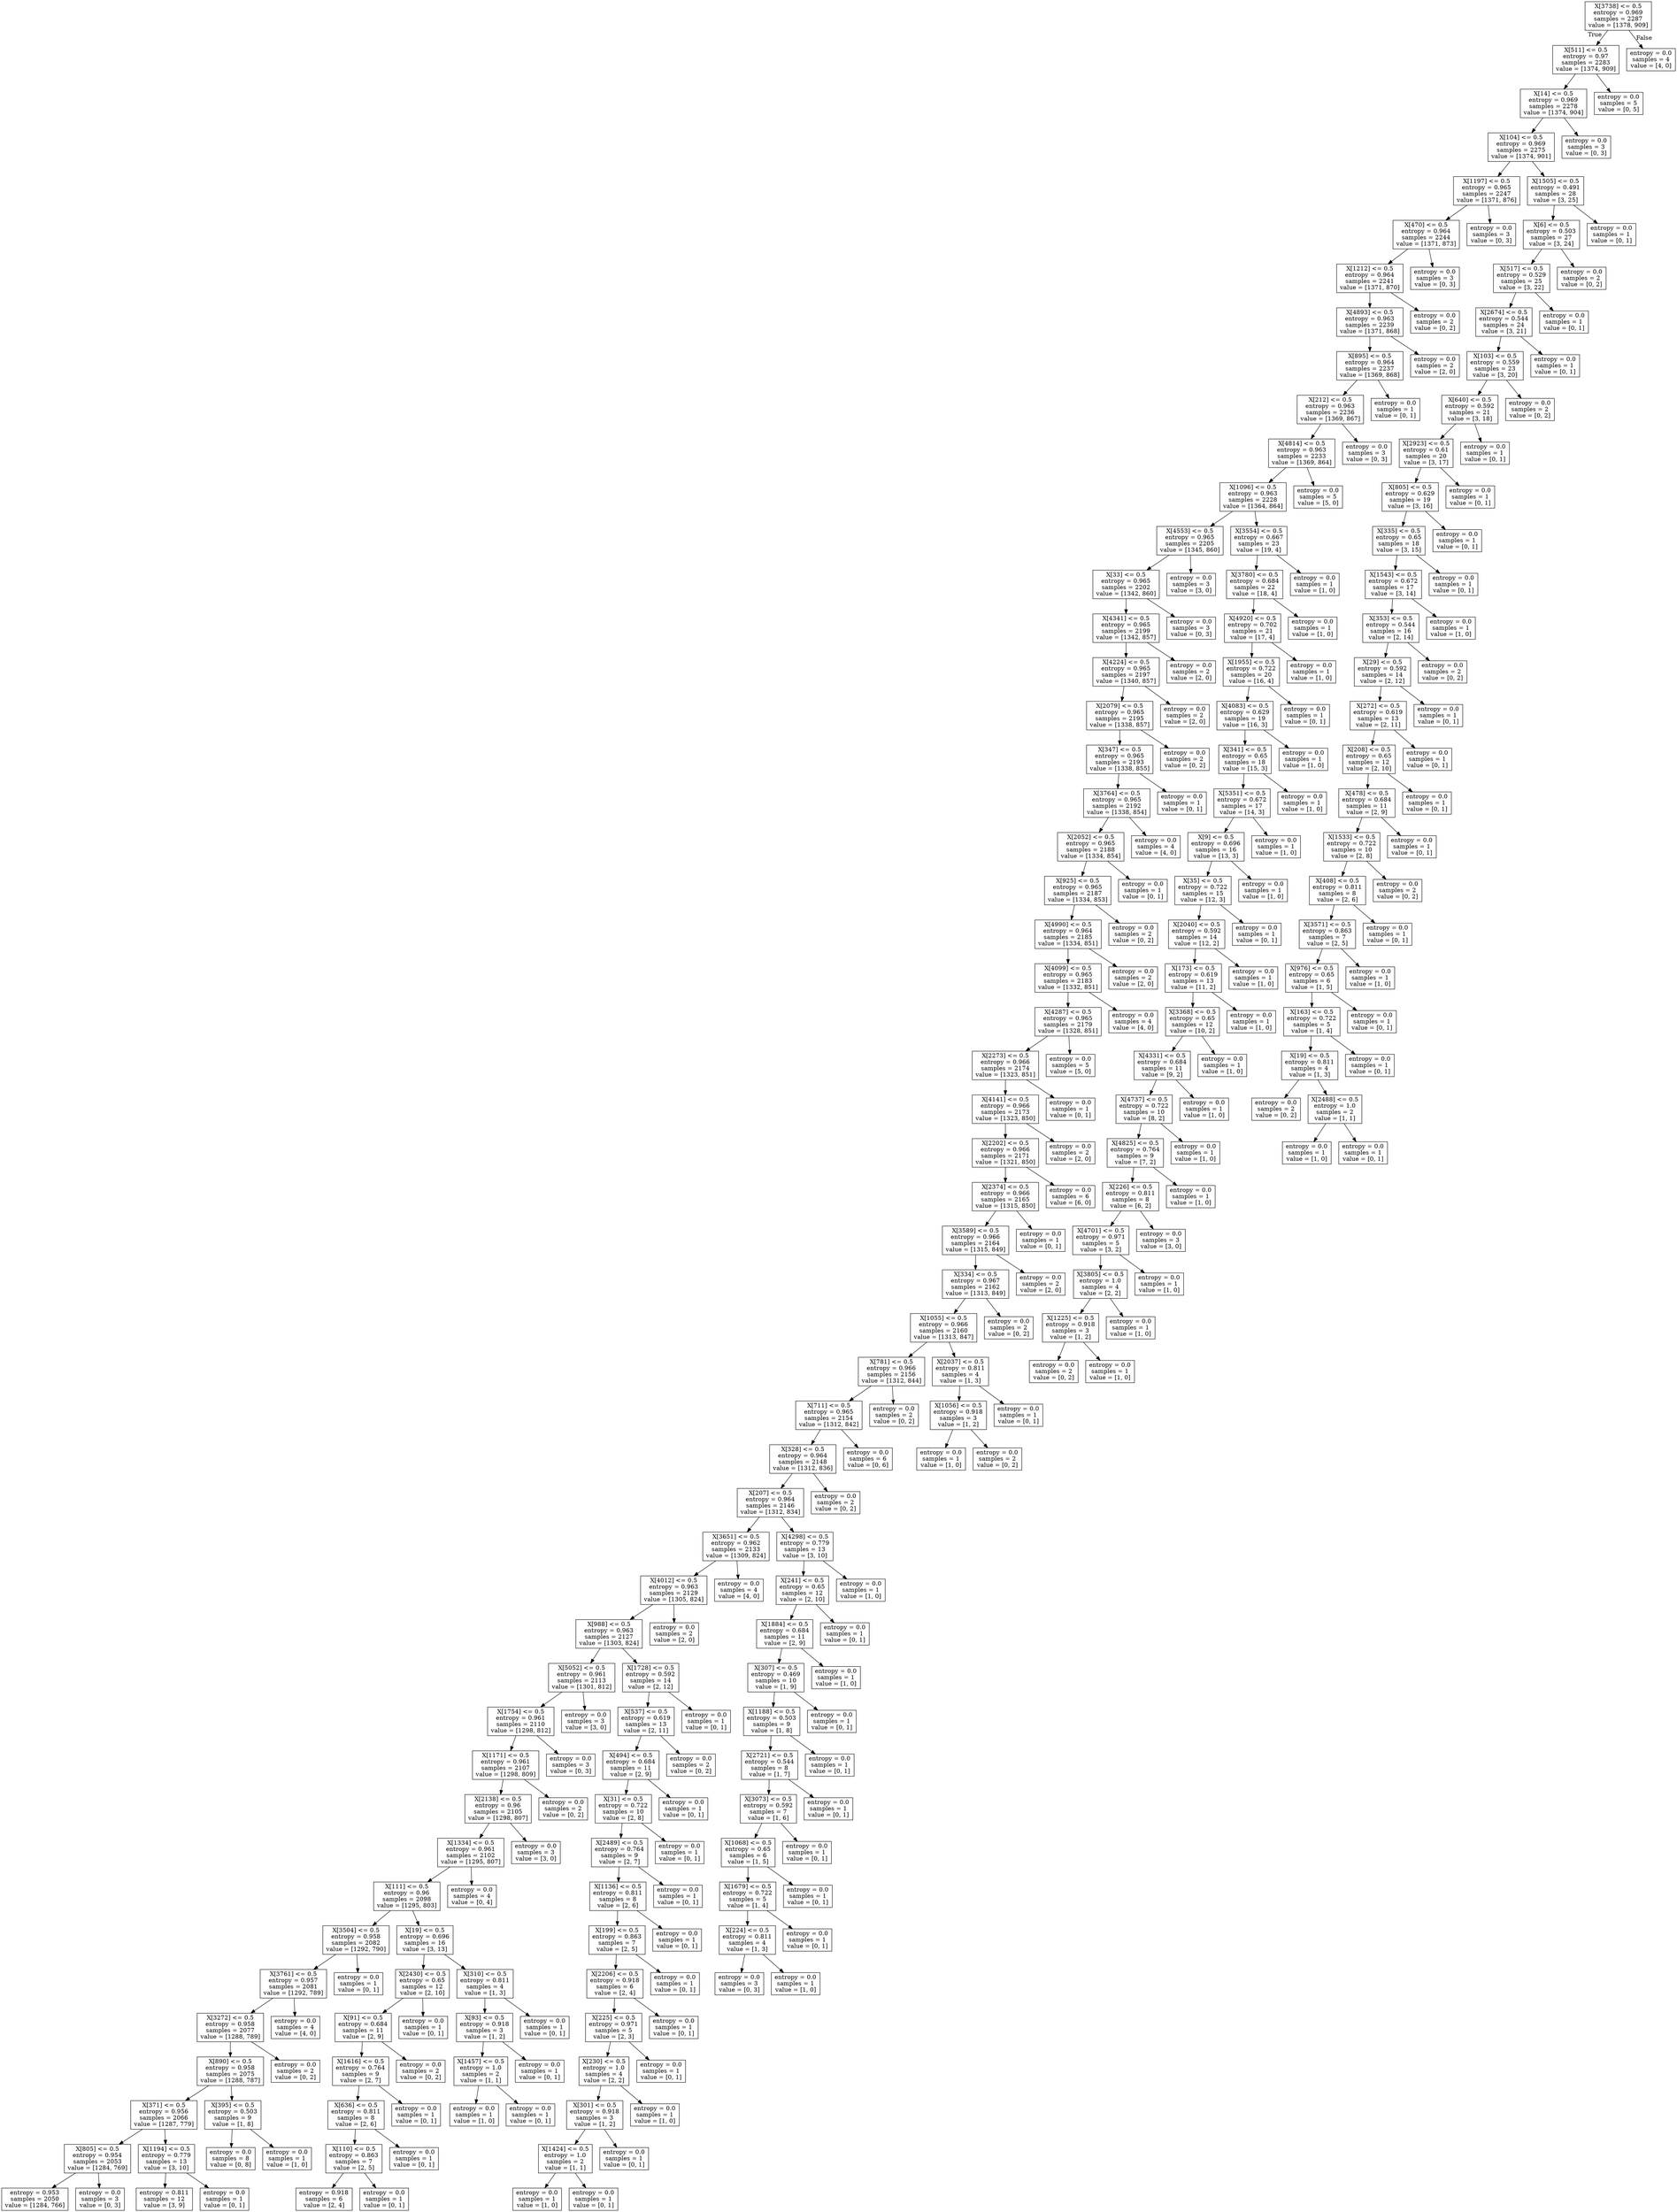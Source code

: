 digraph Tree {
node [shape=box] ;
0 [label="X[3738] <= 0.5\nentropy = 0.969\nsamples = 2287\nvalue = [1378, 909]"] ;
1 [label="X[511] <= 0.5\nentropy = 0.97\nsamples = 2283\nvalue = [1374, 909]"] ;
0 -> 1 [labeldistance=2.5, labelangle=45, headlabel="True"] ;
2 [label="X[14] <= 0.5\nentropy = 0.969\nsamples = 2278\nvalue = [1374, 904]"] ;
1 -> 2 ;
3 [label="X[104] <= 0.5\nentropy = 0.969\nsamples = 2275\nvalue = [1374, 901]"] ;
2 -> 3 ;
4 [label="X[1197] <= 0.5\nentropy = 0.965\nsamples = 2247\nvalue = [1371, 876]"] ;
3 -> 4 ;
5 [label="X[470] <= 0.5\nentropy = 0.964\nsamples = 2244\nvalue = [1371, 873]"] ;
4 -> 5 ;
6 [label="X[1212] <= 0.5\nentropy = 0.964\nsamples = 2241\nvalue = [1371, 870]"] ;
5 -> 6 ;
7 [label="X[4893] <= 0.5\nentropy = 0.963\nsamples = 2239\nvalue = [1371, 868]"] ;
6 -> 7 ;
8 [label="X[895] <= 0.5\nentropy = 0.964\nsamples = 2237\nvalue = [1369, 868]"] ;
7 -> 8 ;
9 [label="X[212] <= 0.5\nentropy = 0.963\nsamples = 2236\nvalue = [1369, 867]"] ;
8 -> 9 ;
10 [label="X[4814] <= 0.5\nentropy = 0.963\nsamples = 2233\nvalue = [1369, 864]"] ;
9 -> 10 ;
11 [label="X[1096] <= 0.5\nentropy = 0.963\nsamples = 2228\nvalue = [1364, 864]"] ;
10 -> 11 ;
12 [label="X[4553] <= 0.5\nentropy = 0.965\nsamples = 2205\nvalue = [1345, 860]"] ;
11 -> 12 ;
13 [label="X[33] <= 0.5\nentropy = 0.965\nsamples = 2202\nvalue = [1342, 860]"] ;
12 -> 13 ;
14 [label="X[4341] <= 0.5\nentropy = 0.965\nsamples = 2199\nvalue = [1342, 857]"] ;
13 -> 14 ;
15 [label="X[4224] <= 0.5\nentropy = 0.965\nsamples = 2197\nvalue = [1340, 857]"] ;
14 -> 15 ;
16 [label="X[2079] <= 0.5\nentropy = 0.965\nsamples = 2195\nvalue = [1338, 857]"] ;
15 -> 16 ;
17 [label="X[347] <= 0.5\nentropy = 0.965\nsamples = 2193\nvalue = [1338, 855]"] ;
16 -> 17 ;
18 [label="X[3764] <= 0.5\nentropy = 0.965\nsamples = 2192\nvalue = [1338, 854]"] ;
17 -> 18 ;
19 [label="X[2052] <= 0.5\nentropy = 0.965\nsamples = 2188\nvalue = [1334, 854]"] ;
18 -> 19 ;
20 [label="X[925] <= 0.5\nentropy = 0.965\nsamples = 2187\nvalue = [1334, 853]"] ;
19 -> 20 ;
21 [label="X[4990] <= 0.5\nentropy = 0.964\nsamples = 2185\nvalue = [1334, 851]"] ;
20 -> 21 ;
22 [label="X[4099] <= 0.5\nentropy = 0.965\nsamples = 2183\nvalue = [1332, 851]"] ;
21 -> 22 ;
23 [label="X[4287] <= 0.5\nentropy = 0.965\nsamples = 2179\nvalue = [1328, 851]"] ;
22 -> 23 ;
24 [label="X[2273] <= 0.5\nentropy = 0.966\nsamples = 2174\nvalue = [1323, 851]"] ;
23 -> 24 ;
25 [label="X[4141] <= 0.5\nentropy = 0.966\nsamples = 2173\nvalue = [1323, 850]"] ;
24 -> 25 ;
26 [label="X[2202] <= 0.5\nentropy = 0.966\nsamples = 2171\nvalue = [1321, 850]"] ;
25 -> 26 ;
27 [label="X[2374] <= 0.5\nentropy = 0.966\nsamples = 2165\nvalue = [1315, 850]"] ;
26 -> 27 ;
28 [label="X[3589] <= 0.5\nentropy = 0.966\nsamples = 2164\nvalue = [1315, 849]"] ;
27 -> 28 ;
29 [label="X[334] <= 0.5\nentropy = 0.967\nsamples = 2162\nvalue = [1313, 849]"] ;
28 -> 29 ;
30 [label="X[1055] <= 0.5\nentropy = 0.966\nsamples = 2160\nvalue = [1313, 847]"] ;
29 -> 30 ;
31 [label="X[781] <= 0.5\nentropy = 0.966\nsamples = 2156\nvalue = [1312, 844]"] ;
30 -> 31 ;
32 [label="X[711] <= 0.5\nentropy = 0.965\nsamples = 2154\nvalue = [1312, 842]"] ;
31 -> 32 ;
33 [label="X[328] <= 0.5\nentropy = 0.964\nsamples = 2148\nvalue = [1312, 836]"] ;
32 -> 33 ;
34 [label="X[207] <= 0.5\nentropy = 0.964\nsamples = 2146\nvalue = [1312, 834]"] ;
33 -> 34 ;
35 [label="X[3651] <= 0.5\nentropy = 0.962\nsamples = 2133\nvalue = [1309, 824]"] ;
34 -> 35 ;
36 [label="X[4012] <= 0.5\nentropy = 0.963\nsamples = 2129\nvalue = [1305, 824]"] ;
35 -> 36 ;
37 [label="X[988] <= 0.5\nentropy = 0.963\nsamples = 2127\nvalue = [1303, 824]"] ;
36 -> 37 ;
38 [label="X[5052] <= 0.5\nentropy = 0.961\nsamples = 2113\nvalue = [1301, 812]"] ;
37 -> 38 ;
39 [label="X[1754] <= 0.5\nentropy = 0.961\nsamples = 2110\nvalue = [1298, 812]"] ;
38 -> 39 ;
40 [label="X[1171] <= 0.5\nentropy = 0.961\nsamples = 2107\nvalue = [1298, 809]"] ;
39 -> 40 ;
41 [label="X[2138] <= 0.5\nentropy = 0.96\nsamples = 2105\nvalue = [1298, 807]"] ;
40 -> 41 ;
42 [label="X[1334] <= 0.5\nentropy = 0.961\nsamples = 2102\nvalue = [1295, 807]"] ;
41 -> 42 ;
43 [label="X[111] <= 0.5\nentropy = 0.96\nsamples = 2098\nvalue = [1295, 803]"] ;
42 -> 43 ;
44 [label="X[3504] <= 0.5\nentropy = 0.958\nsamples = 2082\nvalue = [1292, 790]"] ;
43 -> 44 ;
45 [label="X[3761] <= 0.5\nentropy = 0.957\nsamples = 2081\nvalue = [1292, 789]"] ;
44 -> 45 ;
46 [label="X[3272] <= 0.5\nentropy = 0.958\nsamples = 2077\nvalue = [1288, 789]"] ;
45 -> 46 ;
47 [label="X[890] <= 0.5\nentropy = 0.958\nsamples = 2075\nvalue = [1288, 787]"] ;
46 -> 47 ;
48 [label="X[371] <= 0.5\nentropy = 0.956\nsamples = 2066\nvalue = [1287, 779]"] ;
47 -> 48 ;
49 [label="X[805] <= 0.5\nentropy = 0.954\nsamples = 2053\nvalue = [1284, 769]"] ;
48 -> 49 ;
50 [label="entropy = 0.953\nsamples = 2050\nvalue = [1284, 766]"] ;
49 -> 50 ;
51 [label="entropy = 0.0\nsamples = 3\nvalue = [0, 3]"] ;
49 -> 51 ;
52 [label="X[1194] <= 0.5\nentropy = 0.779\nsamples = 13\nvalue = [3, 10]"] ;
48 -> 52 ;
53 [label="entropy = 0.811\nsamples = 12\nvalue = [3, 9]"] ;
52 -> 53 ;
54 [label="entropy = 0.0\nsamples = 1\nvalue = [0, 1]"] ;
52 -> 54 ;
55 [label="X[395] <= 0.5\nentropy = 0.503\nsamples = 9\nvalue = [1, 8]"] ;
47 -> 55 ;
56 [label="entropy = 0.0\nsamples = 8\nvalue = [0, 8]"] ;
55 -> 56 ;
57 [label="entropy = 0.0\nsamples = 1\nvalue = [1, 0]"] ;
55 -> 57 ;
58 [label="entropy = 0.0\nsamples = 2\nvalue = [0, 2]"] ;
46 -> 58 ;
59 [label="entropy = 0.0\nsamples = 4\nvalue = [4, 0]"] ;
45 -> 59 ;
60 [label="entropy = 0.0\nsamples = 1\nvalue = [0, 1]"] ;
44 -> 60 ;
61 [label="X[19] <= 0.5\nentropy = 0.696\nsamples = 16\nvalue = [3, 13]"] ;
43 -> 61 ;
62 [label="X[2430] <= 0.5\nentropy = 0.65\nsamples = 12\nvalue = [2, 10]"] ;
61 -> 62 ;
63 [label="X[91] <= 0.5\nentropy = 0.684\nsamples = 11\nvalue = [2, 9]"] ;
62 -> 63 ;
64 [label="X[1616] <= 0.5\nentropy = 0.764\nsamples = 9\nvalue = [2, 7]"] ;
63 -> 64 ;
65 [label="X[636] <= 0.5\nentropy = 0.811\nsamples = 8\nvalue = [2, 6]"] ;
64 -> 65 ;
66 [label="X[110] <= 0.5\nentropy = 0.863\nsamples = 7\nvalue = [2, 5]"] ;
65 -> 66 ;
67 [label="entropy = 0.918\nsamples = 6\nvalue = [2, 4]"] ;
66 -> 67 ;
68 [label="entropy = 0.0\nsamples = 1\nvalue = [0, 1]"] ;
66 -> 68 ;
69 [label="entropy = 0.0\nsamples = 1\nvalue = [0, 1]"] ;
65 -> 69 ;
70 [label="entropy = 0.0\nsamples = 1\nvalue = [0, 1]"] ;
64 -> 70 ;
71 [label="entropy = 0.0\nsamples = 2\nvalue = [0, 2]"] ;
63 -> 71 ;
72 [label="entropy = 0.0\nsamples = 1\nvalue = [0, 1]"] ;
62 -> 72 ;
73 [label="X[310] <= 0.5\nentropy = 0.811\nsamples = 4\nvalue = [1, 3]"] ;
61 -> 73 ;
74 [label="X[93] <= 0.5\nentropy = 0.918\nsamples = 3\nvalue = [1, 2]"] ;
73 -> 74 ;
75 [label="X[1457] <= 0.5\nentropy = 1.0\nsamples = 2\nvalue = [1, 1]"] ;
74 -> 75 ;
76 [label="entropy = 0.0\nsamples = 1\nvalue = [1, 0]"] ;
75 -> 76 ;
77 [label="entropy = 0.0\nsamples = 1\nvalue = [0, 1]"] ;
75 -> 77 ;
78 [label="entropy = 0.0\nsamples = 1\nvalue = [0, 1]"] ;
74 -> 78 ;
79 [label="entropy = 0.0\nsamples = 1\nvalue = [0, 1]"] ;
73 -> 79 ;
80 [label="entropy = 0.0\nsamples = 4\nvalue = [0, 4]"] ;
42 -> 80 ;
81 [label="entropy = 0.0\nsamples = 3\nvalue = [3, 0]"] ;
41 -> 81 ;
82 [label="entropy = 0.0\nsamples = 2\nvalue = [0, 2]"] ;
40 -> 82 ;
83 [label="entropy = 0.0\nsamples = 3\nvalue = [0, 3]"] ;
39 -> 83 ;
84 [label="entropy = 0.0\nsamples = 3\nvalue = [3, 0]"] ;
38 -> 84 ;
85 [label="X[1728] <= 0.5\nentropy = 0.592\nsamples = 14\nvalue = [2, 12]"] ;
37 -> 85 ;
86 [label="X[537] <= 0.5\nentropy = 0.619\nsamples = 13\nvalue = [2, 11]"] ;
85 -> 86 ;
87 [label="X[494] <= 0.5\nentropy = 0.684\nsamples = 11\nvalue = [2, 9]"] ;
86 -> 87 ;
88 [label="X[31] <= 0.5\nentropy = 0.722\nsamples = 10\nvalue = [2, 8]"] ;
87 -> 88 ;
89 [label="X[2489] <= 0.5\nentropy = 0.764\nsamples = 9\nvalue = [2, 7]"] ;
88 -> 89 ;
90 [label="X[1136] <= 0.5\nentropy = 0.811\nsamples = 8\nvalue = [2, 6]"] ;
89 -> 90 ;
91 [label="X[199] <= 0.5\nentropy = 0.863\nsamples = 7\nvalue = [2, 5]"] ;
90 -> 91 ;
92 [label="X[2206] <= 0.5\nentropy = 0.918\nsamples = 6\nvalue = [2, 4]"] ;
91 -> 92 ;
93 [label="X[225] <= 0.5\nentropy = 0.971\nsamples = 5\nvalue = [2, 3]"] ;
92 -> 93 ;
94 [label="X[230] <= 0.5\nentropy = 1.0\nsamples = 4\nvalue = [2, 2]"] ;
93 -> 94 ;
95 [label="X[301] <= 0.5\nentropy = 0.918\nsamples = 3\nvalue = [1, 2]"] ;
94 -> 95 ;
96 [label="X[1424] <= 0.5\nentropy = 1.0\nsamples = 2\nvalue = [1, 1]"] ;
95 -> 96 ;
97 [label="entropy = 0.0\nsamples = 1\nvalue = [1, 0]"] ;
96 -> 97 ;
98 [label="entropy = 0.0\nsamples = 1\nvalue = [0, 1]"] ;
96 -> 98 ;
99 [label="entropy = 0.0\nsamples = 1\nvalue = [0, 1]"] ;
95 -> 99 ;
100 [label="entropy = 0.0\nsamples = 1\nvalue = [1, 0]"] ;
94 -> 100 ;
101 [label="entropy = 0.0\nsamples = 1\nvalue = [0, 1]"] ;
93 -> 101 ;
102 [label="entropy = 0.0\nsamples = 1\nvalue = [0, 1]"] ;
92 -> 102 ;
103 [label="entropy = 0.0\nsamples = 1\nvalue = [0, 1]"] ;
91 -> 103 ;
104 [label="entropy = 0.0\nsamples = 1\nvalue = [0, 1]"] ;
90 -> 104 ;
105 [label="entropy = 0.0\nsamples = 1\nvalue = [0, 1]"] ;
89 -> 105 ;
106 [label="entropy = 0.0\nsamples = 1\nvalue = [0, 1]"] ;
88 -> 106 ;
107 [label="entropy = 0.0\nsamples = 1\nvalue = [0, 1]"] ;
87 -> 107 ;
108 [label="entropy = 0.0\nsamples = 2\nvalue = [0, 2]"] ;
86 -> 108 ;
109 [label="entropy = 0.0\nsamples = 1\nvalue = [0, 1]"] ;
85 -> 109 ;
110 [label="entropy = 0.0\nsamples = 2\nvalue = [2, 0]"] ;
36 -> 110 ;
111 [label="entropy = 0.0\nsamples = 4\nvalue = [4, 0]"] ;
35 -> 111 ;
112 [label="X[4298] <= 0.5\nentropy = 0.779\nsamples = 13\nvalue = [3, 10]"] ;
34 -> 112 ;
113 [label="X[241] <= 0.5\nentropy = 0.65\nsamples = 12\nvalue = [2, 10]"] ;
112 -> 113 ;
114 [label="X[1884] <= 0.5\nentropy = 0.684\nsamples = 11\nvalue = [2, 9]"] ;
113 -> 114 ;
115 [label="X[307] <= 0.5\nentropy = 0.469\nsamples = 10\nvalue = [1, 9]"] ;
114 -> 115 ;
116 [label="X[1188] <= 0.5\nentropy = 0.503\nsamples = 9\nvalue = [1, 8]"] ;
115 -> 116 ;
117 [label="X[2721] <= 0.5\nentropy = 0.544\nsamples = 8\nvalue = [1, 7]"] ;
116 -> 117 ;
118 [label="X[3073] <= 0.5\nentropy = 0.592\nsamples = 7\nvalue = [1, 6]"] ;
117 -> 118 ;
119 [label="X[1068] <= 0.5\nentropy = 0.65\nsamples = 6\nvalue = [1, 5]"] ;
118 -> 119 ;
120 [label="X[1679] <= 0.5\nentropy = 0.722\nsamples = 5\nvalue = [1, 4]"] ;
119 -> 120 ;
121 [label="X[224] <= 0.5\nentropy = 0.811\nsamples = 4\nvalue = [1, 3]"] ;
120 -> 121 ;
122 [label="entropy = 0.0\nsamples = 3\nvalue = [0, 3]"] ;
121 -> 122 ;
123 [label="entropy = 0.0\nsamples = 1\nvalue = [1, 0]"] ;
121 -> 123 ;
124 [label="entropy = 0.0\nsamples = 1\nvalue = [0, 1]"] ;
120 -> 124 ;
125 [label="entropy = 0.0\nsamples = 1\nvalue = [0, 1]"] ;
119 -> 125 ;
126 [label="entropy = 0.0\nsamples = 1\nvalue = [0, 1]"] ;
118 -> 126 ;
127 [label="entropy = 0.0\nsamples = 1\nvalue = [0, 1]"] ;
117 -> 127 ;
128 [label="entropy = 0.0\nsamples = 1\nvalue = [0, 1]"] ;
116 -> 128 ;
129 [label="entropy = 0.0\nsamples = 1\nvalue = [0, 1]"] ;
115 -> 129 ;
130 [label="entropy = 0.0\nsamples = 1\nvalue = [1, 0]"] ;
114 -> 130 ;
131 [label="entropy = 0.0\nsamples = 1\nvalue = [0, 1]"] ;
113 -> 131 ;
132 [label="entropy = 0.0\nsamples = 1\nvalue = [1, 0]"] ;
112 -> 132 ;
133 [label="entropy = 0.0\nsamples = 2\nvalue = [0, 2]"] ;
33 -> 133 ;
134 [label="entropy = 0.0\nsamples = 6\nvalue = [0, 6]"] ;
32 -> 134 ;
135 [label="entropy = 0.0\nsamples = 2\nvalue = [0, 2]"] ;
31 -> 135 ;
136 [label="X[2037] <= 0.5\nentropy = 0.811\nsamples = 4\nvalue = [1, 3]"] ;
30 -> 136 ;
137 [label="X[1056] <= 0.5\nentropy = 0.918\nsamples = 3\nvalue = [1, 2]"] ;
136 -> 137 ;
138 [label="entropy = 0.0\nsamples = 1\nvalue = [1, 0]"] ;
137 -> 138 ;
139 [label="entropy = 0.0\nsamples = 2\nvalue = [0, 2]"] ;
137 -> 139 ;
140 [label="entropy = 0.0\nsamples = 1\nvalue = [0, 1]"] ;
136 -> 140 ;
141 [label="entropy = 0.0\nsamples = 2\nvalue = [0, 2]"] ;
29 -> 141 ;
142 [label="entropy = 0.0\nsamples = 2\nvalue = [2, 0]"] ;
28 -> 142 ;
143 [label="entropy = 0.0\nsamples = 1\nvalue = [0, 1]"] ;
27 -> 143 ;
144 [label="entropy = 0.0\nsamples = 6\nvalue = [6, 0]"] ;
26 -> 144 ;
145 [label="entropy = 0.0\nsamples = 2\nvalue = [2, 0]"] ;
25 -> 145 ;
146 [label="entropy = 0.0\nsamples = 1\nvalue = [0, 1]"] ;
24 -> 146 ;
147 [label="entropy = 0.0\nsamples = 5\nvalue = [5, 0]"] ;
23 -> 147 ;
148 [label="entropy = 0.0\nsamples = 4\nvalue = [4, 0]"] ;
22 -> 148 ;
149 [label="entropy = 0.0\nsamples = 2\nvalue = [2, 0]"] ;
21 -> 149 ;
150 [label="entropy = 0.0\nsamples = 2\nvalue = [0, 2]"] ;
20 -> 150 ;
151 [label="entropy = 0.0\nsamples = 1\nvalue = [0, 1]"] ;
19 -> 151 ;
152 [label="entropy = 0.0\nsamples = 4\nvalue = [4, 0]"] ;
18 -> 152 ;
153 [label="entropy = 0.0\nsamples = 1\nvalue = [0, 1]"] ;
17 -> 153 ;
154 [label="entropy = 0.0\nsamples = 2\nvalue = [0, 2]"] ;
16 -> 154 ;
155 [label="entropy = 0.0\nsamples = 2\nvalue = [2, 0]"] ;
15 -> 155 ;
156 [label="entropy = 0.0\nsamples = 2\nvalue = [2, 0]"] ;
14 -> 156 ;
157 [label="entropy = 0.0\nsamples = 3\nvalue = [0, 3]"] ;
13 -> 157 ;
158 [label="entropy = 0.0\nsamples = 3\nvalue = [3, 0]"] ;
12 -> 158 ;
159 [label="X[3554] <= 0.5\nentropy = 0.667\nsamples = 23\nvalue = [19, 4]"] ;
11 -> 159 ;
160 [label="X[3780] <= 0.5\nentropy = 0.684\nsamples = 22\nvalue = [18, 4]"] ;
159 -> 160 ;
161 [label="X[4920] <= 0.5\nentropy = 0.702\nsamples = 21\nvalue = [17, 4]"] ;
160 -> 161 ;
162 [label="X[1955] <= 0.5\nentropy = 0.722\nsamples = 20\nvalue = [16, 4]"] ;
161 -> 162 ;
163 [label="X[4083] <= 0.5\nentropy = 0.629\nsamples = 19\nvalue = [16, 3]"] ;
162 -> 163 ;
164 [label="X[341] <= 0.5\nentropy = 0.65\nsamples = 18\nvalue = [15, 3]"] ;
163 -> 164 ;
165 [label="X[5351] <= 0.5\nentropy = 0.672\nsamples = 17\nvalue = [14, 3]"] ;
164 -> 165 ;
166 [label="X[9] <= 0.5\nentropy = 0.696\nsamples = 16\nvalue = [13, 3]"] ;
165 -> 166 ;
167 [label="X[35] <= 0.5\nentropy = 0.722\nsamples = 15\nvalue = [12, 3]"] ;
166 -> 167 ;
168 [label="X[2040] <= 0.5\nentropy = 0.592\nsamples = 14\nvalue = [12, 2]"] ;
167 -> 168 ;
169 [label="X[173] <= 0.5\nentropy = 0.619\nsamples = 13\nvalue = [11, 2]"] ;
168 -> 169 ;
170 [label="X[3368] <= 0.5\nentropy = 0.65\nsamples = 12\nvalue = [10, 2]"] ;
169 -> 170 ;
171 [label="X[4331] <= 0.5\nentropy = 0.684\nsamples = 11\nvalue = [9, 2]"] ;
170 -> 171 ;
172 [label="X[4737] <= 0.5\nentropy = 0.722\nsamples = 10\nvalue = [8, 2]"] ;
171 -> 172 ;
173 [label="X[4825] <= 0.5\nentropy = 0.764\nsamples = 9\nvalue = [7, 2]"] ;
172 -> 173 ;
174 [label="X[226] <= 0.5\nentropy = 0.811\nsamples = 8\nvalue = [6, 2]"] ;
173 -> 174 ;
175 [label="X[4701] <= 0.5\nentropy = 0.971\nsamples = 5\nvalue = [3, 2]"] ;
174 -> 175 ;
176 [label="X[3805] <= 0.5\nentropy = 1.0\nsamples = 4\nvalue = [2, 2]"] ;
175 -> 176 ;
177 [label="X[1225] <= 0.5\nentropy = 0.918\nsamples = 3\nvalue = [1, 2]"] ;
176 -> 177 ;
178 [label="entropy = 0.0\nsamples = 2\nvalue = [0, 2]"] ;
177 -> 178 ;
179 [label="entropy = 0.0\nsamples = 1\nvalue = [1, 0]"] ;
177 -> 179 ;
180 [label="entropy = 0.0\nsamples = 1\nvalue = [1, 0]"] ;
176 -> 180 ;
181 [label="entropy = 0.0\nsamples = 1\nvalue = [1, 0]"] ;
175 -> 181 ;
182 [label="entropy = 0.0\nsamples = 3\nvalue = [3, 0]"] ;
174 -> 182 ;
183 [label="entropy = 0.0\nsamples = 1\nvalue = [1, 0]"] ;
173 -> 183 ;
184 [label="entropy = 0.0\nsamples = 1\nvalue = [1, 0]"] ;
172 -> 184 ;
185 [label="entropy = 0.0\nsamples = 1\nvalue = [1, 0]"] ;
171 -> 185 ;
186 [label="entropy = 0.0\nsamples = 1\nvalue = [1, 0]"] ;
170 -> 186 ;
187 [label="entropy = 0.0\nsamples = 1\nvalue = [1, 0]"] ;
169 -> 187 ;
188 [label="entropy = 0.0\nsamples = 1\nvalue = [1, 0]"] ;
168 -> 188 ;
189 [label="entropy = 0.0\nsamples = 1\nvalue = [0, 1]"] ;
167 -> 189 ;
190 [label="entropy = 0.0\nsamples = 1\nvalue = [1, 0]"] ;
166 -> 190 ;
191 [label="entropy = 0.0\nsamples = 1\nvalue = [1, 0]"] ;
165 -> 191 ;
192 [label="entropy = 0.0\nsamples = 1\nvalue = [1, 0]"] ;
164 -> 192 ;
193 [label="entropy = 0.0\nsamples = 1\nvalue = [1, 0]"] ;
163 -> 193 ;
194 [label="entropy = 0.0\nsamples = 1\nvalue = [0, 1]"] ;
162 -> 194 ;
195 [label="entropy = 0.0\nsamples = 1\nvalue = [1, 0]"] ;
161 -> 195 ;
196 [label="entropy = 0.0\nsamples = 1\nvalue = [1, 0]"] ;
160 -> 196 ;
197 [label="entropy = 0.0\nsamples = 1\nvalue = [1, 0]"] ;
159 -> 197 ;
198 [label="entropy = 0.0\nsamples = 5\nvalue = [5, 0]"] ;
10 -> 198 ;
199 [label="entropy = 0.0\nsamples = 3\nvalue = [0, 3]"] ;
9 -> 199 ;
200 [label="entropy = 0.0\nsamples = 1\nvalue = [0, 1]"] ;
8 -> 200 ;
201 [label="entropy = 0.0\nsamples = 2\nvalue = [2, 0]"] ;
7 -> 201 ;
202 [label="entropy = 0.0\nsamples = 2\nvalue = [0, 2]"] ;
6 -> 202 ;
203 [label="entropy = 0.0\nsamples = 3\nvalue = [0, 3]"] ;
5 -> 203 ;
204 [label="entropy = 0.0\nsamples = 3\nvalue = [0, 3]"] ;
4 -> 204 ;
205 [label="X[1505] <= 0.5\nentropy = 0.491\nsamples = 28\nvalue = [3, 25]"] ;
3 -> 205 ;
206 [label="X[6] <= 0.5\nentropy = 0.503\nsamples = 27\nvalue = [3, 24]"] ;
205 -> 206 ;
207 [label="X[517] <= 0.5\nentropy = 0.529\nsamples = 25\nvalue = [3, 22]"] ;
206 -> 207 ;
208 [label="X[2674] <= 0.5\nentropy = 0.544\nsamples = 24\nvalue = [3, 21]"] ;
207 -> 208 ;
209 [label="X[103] <= 0.5\nentropy = 0.559\nsamples = 23\nvalue = [3, 20]"] ;
208 -> 209 ;
210 [label="X[640] <= 0.5\nentropy = 0.592\nsamples = 21\nvalue = [3, 18]"] ;
209 -> 210 ;
211 [label="X[2923] <= 0.5\nentropy = 0.61\nsamples = 20\nvalue = [3, 17]"] ;
210 -> 211 ;
212 [label="X[805] <= 0.5\nentropy = 0.629\nsamples = 19\nvalue = [3, 16]"] ;
211 -> 212 ;
213 [label="X[335] <= 0.5\nentropy = 0.65\nsamples = 18\nvalue = [3, 15]"] ;
212 -> 213 ;
214 [label="X[1543] <= 0.5\nentropy = 0.672\nsamples = 17\nvalue = [3, 14]"] ;
213 -> 214 ;
215 [label="X[353] <= 0.5\nentropy = 0.544\nsamples = 16\nvalue = [2, 14]"] ;
214 -> 215 ;
216 [label="X[29] <= 0.5\nentropy = 0.592\nsamples = 14\nvalue = [2, 12]"] ;
215 -> 216 ;
217 [label="X[272] <= 0.5\nentropy = 0.619\nsamples = 13\nvalue = [2, 11]"] ;
216 -> 217 ;
218 [label="X[208] <= 0.5\nentropy = 0.65\nsamples = 12\nvalue = [2, 10]"] ;
217 -> 218 ;
219 [label="X[478] <= 0.5\nentropy = 0.684\nsamples = 11\nvalue = [2, 9]"] ;
218 -> 219 ;
220 [label="X[1533] <= 0.5\nentropy = 0.722\nsamples = 10\nvalue = [2, 8]"] ;
219 -> 220 ;
221 [label="X[408] <= 0.5\nentropy = 0.811\nsamples = 8\nvalue = [2, 6]"] ;
220 -> 221 ;
222 [label="X[3571] <= 0.5\nentropy = 0.863\nsamples = 7\nvalue = [2, 5]"] ;
221 -> 222 ;
223 [label="X[976] <= 0.5\nentropy = 0.65\nsamples = 6\nvalue = [1, 5]"] ;
222 -> 223 ;
224 [label="X[163] <= 0.5\nentropy = 0.722\nsamples = 5\nvalue = [1, 4]"] ;
223 -> 224 ;
225 [label="X[19] <= 0.5\nentropy = 0.811\nsamples = 4\nvalue = [1, 3]"] ;
224 -> 225 ;
226 [label="entropy = 0.0\nsamples = 2\nvalue = [0, 2]"] ;
225 -> 226 ;
227 [label="X[2488] <= 0.5\nentropy = 1.0\nsamples = 2\nvalue = [1, 1]"] ;
225 -> 227 ;
228 [label="entropy = 0.0\nsamples = 1\nvalue = [1, 0]"] ;
227 -> 228 ;
229 [label="entropy = 0.0\nsamples = 1\nvalue = [0, 1]"] ;
227 -> 229 ;
230 [label="entropy = 0.0\nsamples = 1\nvalue = [0, 1]"] ;
224 -> 230 ;
231 [label="entropy = 0.0\nsamples = 1\nvalue = [0, 1]"] ;
223 -> 231 ;
232 [label="entropy = 0.0\nsamples = 1\nvalue = [1, 0]"] ;
222 -> 232 ;
233 [label="entropy = 0.0\nsamples = 1\nvalue = [0, 1]"] ;
221 -> 233 ;
234 [label="entropy = 0.0\nsamples = 2\nvalue = [0, 2]"] ;
220 -> 234 ;
235 [label="entropy = 0.0\nsamples = 1\nvalue = [0, 1]"] ;
219 -> 235 ;
236 [label="entropy = 0.0\nsamples = 1\nvalue = [0, 1]"] ;
218 -> 236 ;
237 [label="entropy = 0.0\nsamples = 1\nvalue = [0, 1]"] ;
217 -> 237 ;
238 [label="entropy = 0.0\nsamples = 1\nvalue = [0, 1]"] ;
216 -> 238 ;
239 [label="entropy = 0.0\nsamples = 2\nvalue = [0, 2]"] ;
215 -> 239 ;
240 [label="entropy = 0.0\nsamples = 1\nvalue = [1, 0]"] ;
214 -> 240 ;
241 [label="entropy = 0.0\nsamples = 1\nvalue = [0, 1]"] ;
213 -> 241 ;
242 [label="entropy = 0.0\nsamples = 1\nvalue = [0, 1]"] ;
212 -> 242 ;
243 [label="entropy = 0.0\nsamples = 1\nvalue = [0, 1]"] ;
211 -> 243 ;
244 [label="entropy = 0.0\nsamples = 1\nvalue = [0, 1]"] ;
210 -> 244 ;
245 [label="entropy = 0.0\nsamples = 2\nvalue = [0, 2]"] ;
209 -> 245 ;
246 [label="entropy = 0.0\nsamples = 1\nvalue = [0, 1]"] ;
208 -> 246 ;
247 [label="entropy = 0.0\nsamples = 1\nvalue = [0, 1]"] ;
207 -> 247 ;
248 [label="entropy = 0.0\nsamples = 2\nvalue = [0, 2]"] ;
206 -> 248 ;
249 [label="entropy = 0.0\nsamples = 1\nvalue = [0, 1]"] ;
205 -> 249 ;
250 [label="entropy = 0.0\nsamples = 3\nvalue = [0, 3]"] ;
2 -> 250 ;
251 [label="entropy = 0.0\nsamples = 5\nvalue = [0, 5]"] ;
1 -> 251 ;
252 [label="entropy = 0.0\nsamples = 4\nvalue = [4, 0]"] ;
0 -> 252 [labeldistance=2.5, labelangle=-45, headlabel="False"] ;
}